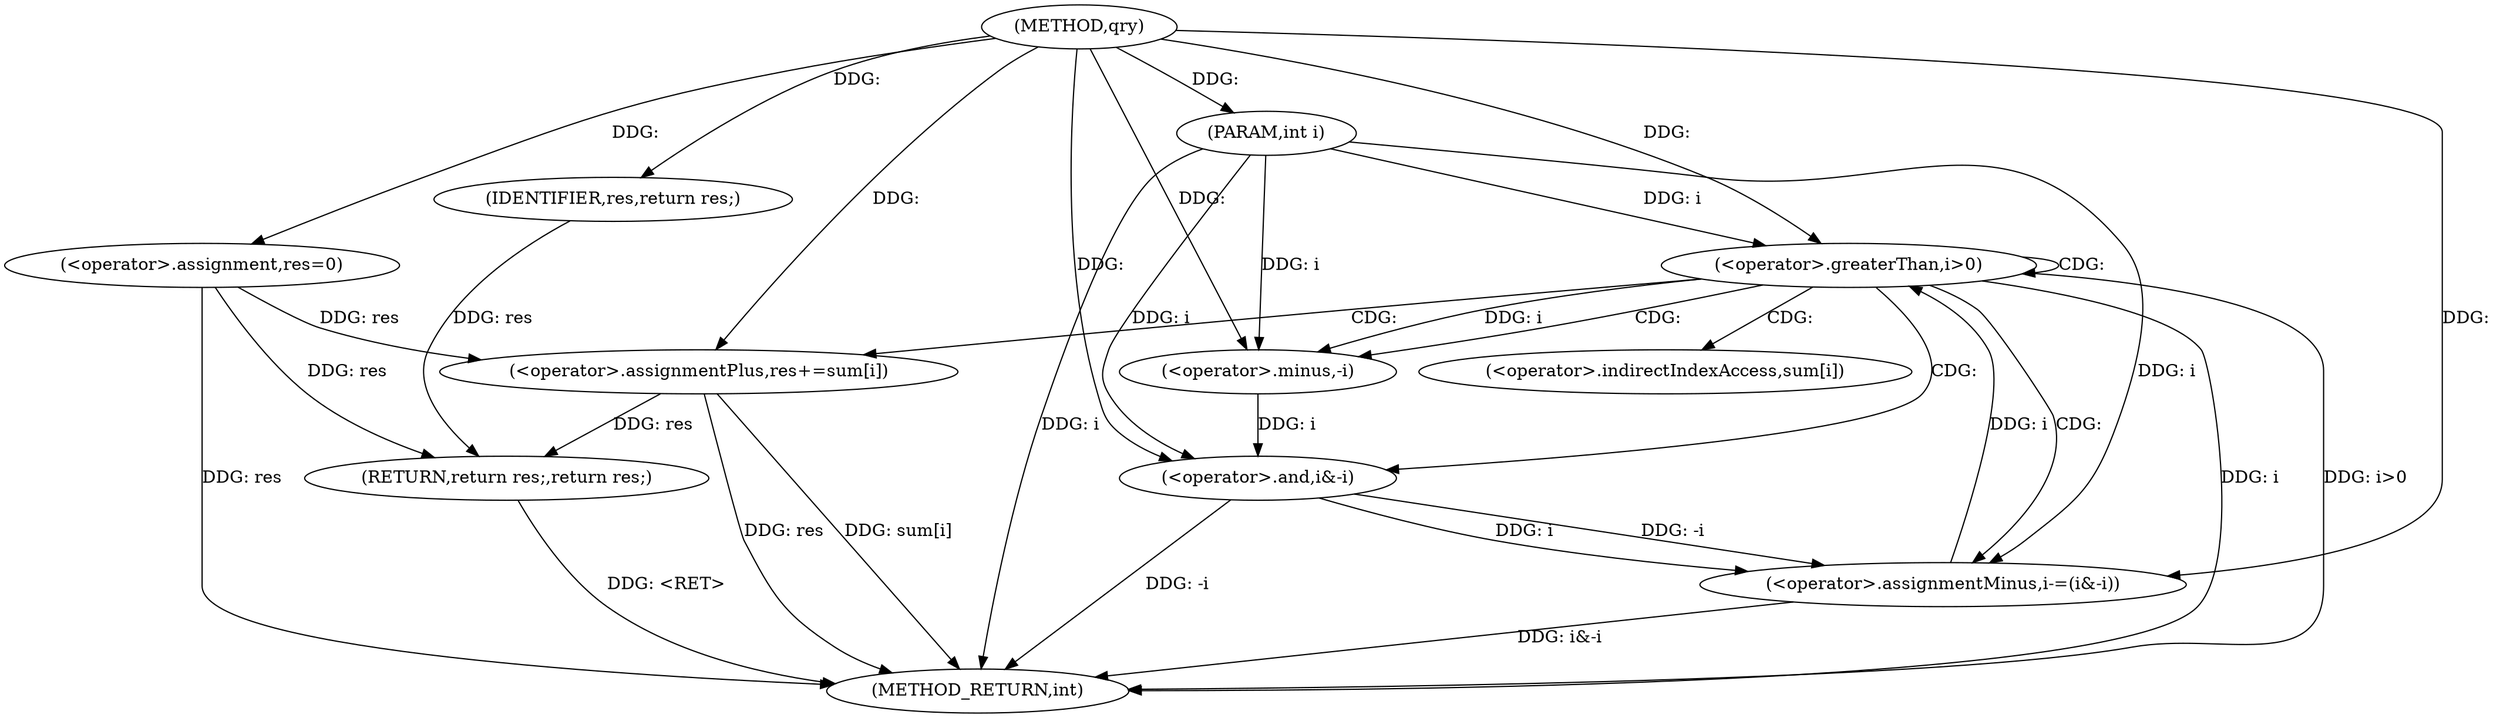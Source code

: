digraph "qry" {  
"1000688" [label = "(METHOD,qry)" ]
"1000712" [label = "(METHOD_RETURN,int)" ]
"1000689" [label = "(PARAM,int i)" ]
"1000692" [label = "(<operator>.assignment,res=0)" ]
"1000710" [label = "(RETURN,return res;,return res;)" ]
"1000696" [label = "(<operator>.greaterThan,i>0)" ]
"1000699" [label = "(<operator>.assignmentMinus,i-=(i&-i))" ]
"1000705" [label = "(<operator>.assignmentPlus,res+=sum[i])" ]
"1000711" [label = "(IDENTIFIER,res,return res;)" ]
"1000701" [label = "(<operator>.and,i&-i)" ]
"1000703" [label = "(<operator>.minus,-i)" ]
"1000707" [label = "(<operator>.indirectIndexAccess,sum[i])" ]
  "1000710" -> "1000712"  [ label = "DDG: <RET>"] 
  "1000689" -> "1000712"  [ label = "DDG: i"] 
  "1000692" -> "1000712"  [ label = "DDG: res"] 
  "1000696" -> "1000712"  [ label = "DDG: i"] 
  "1000696" -> "1000712"  [ label = "DDG: i>0"] 
  "1000705" -> "1000712"  [ label = "DDG: res"] 
  "1000705" -> "1000712"  [ label = "DDG: sum[i]"] 
  "1000701" -> "1000712"  [ label = "DDG: -i"] 
  "1000699" -> "1000712"  [ label = "DDG: i&-i"] 
  "1000688" -> "1000689"  [ label = "DDG: "] 
  "1000688" -> "1000692"  [ label = "DDG: "] 
  "1000711" -> "1000710"  [ label = "DDG: res"] 
  "1000692" -> "1000710"  [ label = "DDG: res"] 
  "1000705" -> "1000710"  [ label = "DDG: res"] 
  "1000701" -> "1000699"  [ label = "DDG: -i"] 
  "1000701" -> "1000699"  [ label = "DDG: i"] 
  "1000688" -> "1000711"  [ label = "DDG: "] 
  "1000699" -> "1000696"  [ label = "DDG: i"] 
  "1000689" -> "1000696"  [ label = "DDG: i"] 
  "1000688" -> "1000696"  [ label = "DDG: "] 
  "1000689" -> "1000699"  [ label = "DDG: i"] 
  "1000688" -> "1000699"  [ label = "DDG: "] 
  "1000692" -> "1000705"  [ label = "DDG: res"] 
  "1000688" -> "1000705"  [ label = "DDG: "] 
  "1000703" -> "1000701"  [ label = "DDG: i"] 
  "1000689" -> "1000701"  [ label = "DDG: i"] 
  "1000688" -> "1000701"  [ label = "DDG: "] 
  "1000696" -> "1000703"  [ label = "DDG: i"] 
  "1000689" -> "1000703"  [ label = "DDG: i"] 
  "1000688" -> "1000703"  [ label = "DDG: "] 
  "1000696" -> "1000699"  [ label = "CDG: "] 
  "1000696" -> "1000701"  [ label = "CDG: "] 
  "1000696" -> "1000703"  [ label = "CDG: "] 
  "1000696" -> "1000705"  [ label = "CDG: "] 
  "1000696" -> "1000707"  [ label = "CDG: "] 
  "1000696" -> "1000696"  [ label = "CDG: "] 
}
